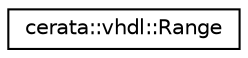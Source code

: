 digraph "Graphical Class Hierarchy"
{
 // LATEX_PDF_SIZE
  edge [fontname="Helvetica",fontsize="10",labelfontname="Helvetica",labelfontsize="10"];
  node [fontname="Helvetica",fontsize="10",shape=record];
  rankdir="LR";
  Node0 [label="cerata::vhdl::Range",height=0.2,width=0.4,color="black", fillcolor="white", style="filled",URL="$structcerata_1_1vhdl_1_1_range.html",tooltip="A VHDL range."];
}
